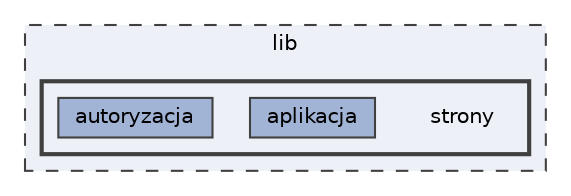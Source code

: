 digraph "lib/strony"
{
 // LATEX_PDF_SIZE
  bgcolor="transparent";
  edge [fontname=Helvetica,fontsize=10,labelfontname=Helvetica,labelfontsize=10];
  node [fontname=Helvetica,fontsize=10,shape=box,height=0.2,width=0.4];
  compound=true
  subgraph clusterdir_97aefd0d527b934f1d99a682da8fe6a9 {
    graph [ bgcolor="#edf0f7", pencolor="grey25", label="lib", fontname=Helvetica,fontsize=10 style="filled,dashed", URL="dir_97aefd0d527b934f1d99a682da8fe6a9.html",tooltip=""]
  subgraph clusterdir_e029ee36e1584451e6f62ce98b6fd582 {
    graph [ bgcolor="#edf0f7", pencolor="grey25", label="", fontname=Helvetica,fontsize=10 style="filled,bold", URL="dir_e029ee36e1584451e6f62ce98b6fd582.html",tooltip=""]
    dir_e029ee36e1584451e6f62ce98b6fd582 [shape=plaintext, label="strony"];
  dir_7afac244b7a151adf3e577ac8a2c9d2b [label="aplikacja", fillcolor="#a2b4d6", color="grey25", style="filled", URL="dir_7afac244b7a151adf3e577ac8a2c9d2b.html",tooltip=""];
  dir_8ee980819382f38c09fe1730a7363249 [label="autoryzacja", fillcolor="#a2b4d6", color="grey25", style="filled", URL="dir_8ee980819382f38c09fe1730a7363249.html",tooltip=""];
  }
  }
}
